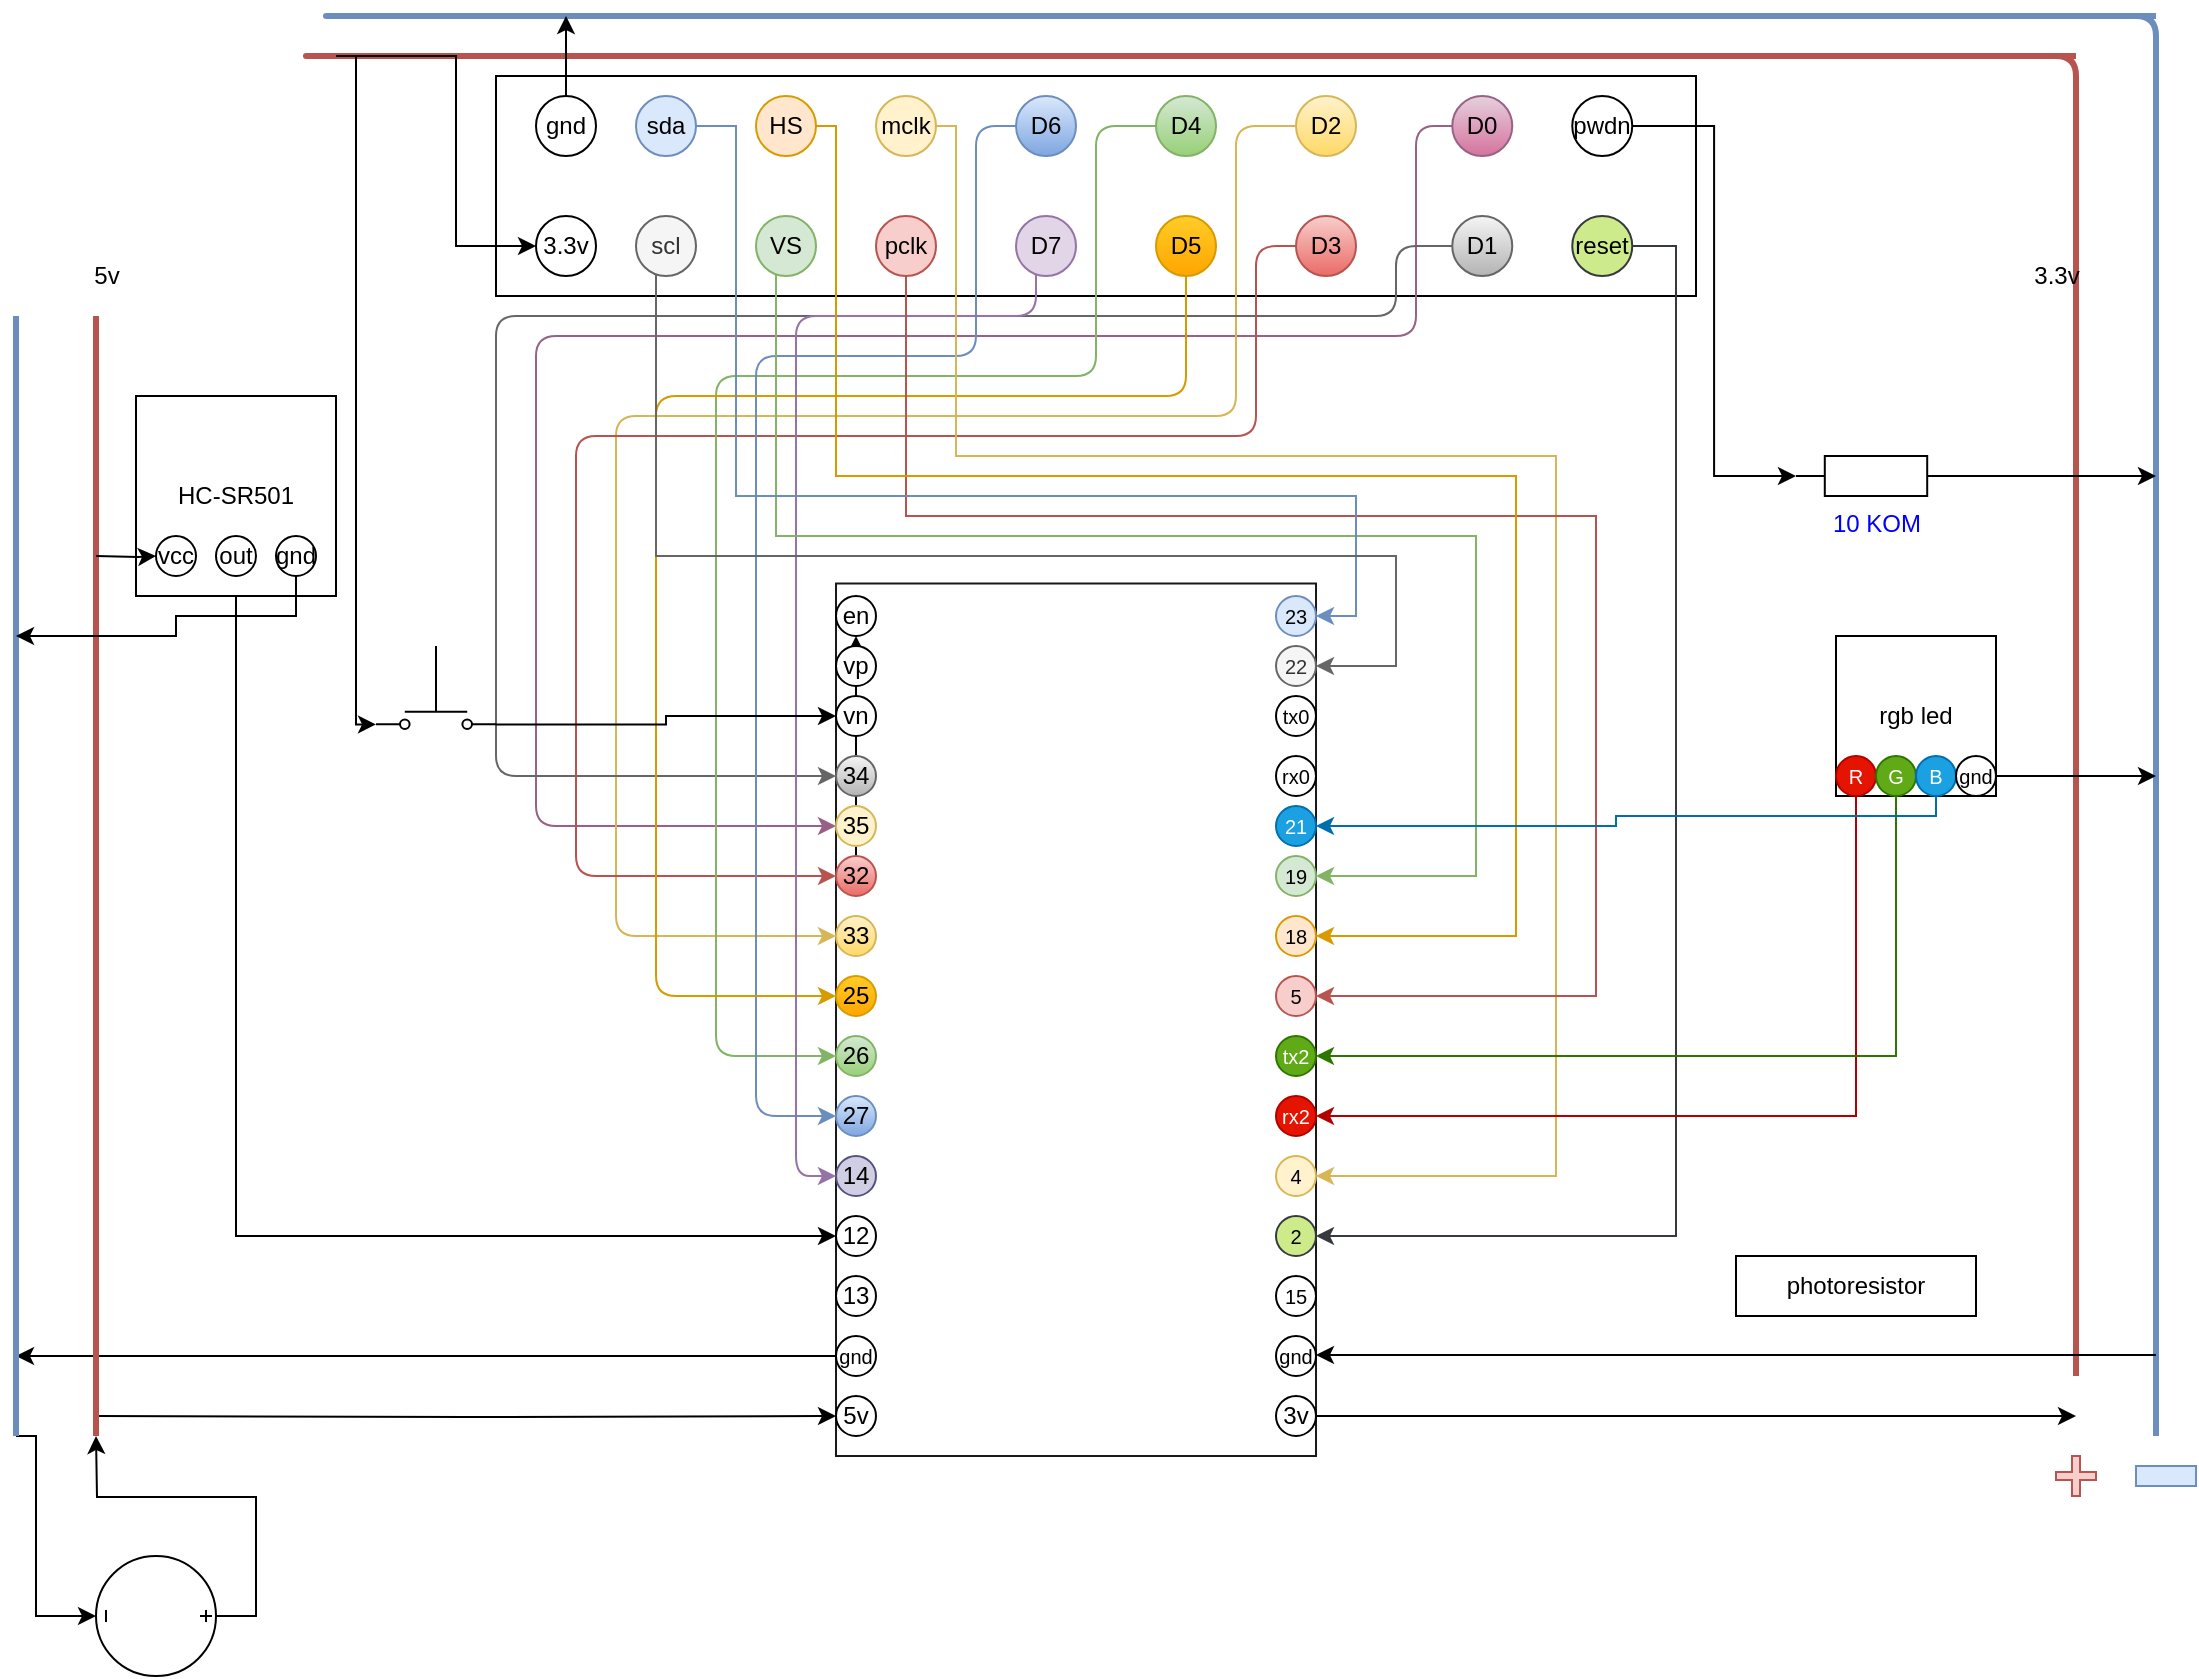<mxfile version="13.10.9" type="github">
  <diagram name="Page-1" id="7e0a89b8-554c-2b80-1dc8-d5c74ca68de4">
    <mxGraphModel dx="2066" dy="1110" grid="1" gridSize="10" guides="1" tooltips="1" connect="1" arrows="1" fold="1" page="1" pageScale="1" pageWidth="1100" pageHeight="850" background="#ffffff" math="0" shadow="0">
      <root>
        <mxCell id="0" />
        <mxCell id="1" parent="0" />
        <mxCell id="bvHc1E0F6--pJfczG942-1" value="" style="rounded=0;whiteSpace=wrap;html=1;rotation=-90;opacity=90;" parent="1" vertex="1">
          <mxGeometry x="321.88" y="391.88" width="436.25" height="240" as="geometry" />
        </mxCell>
        <mxCell id="5iwju3OXFSgrMfGdqbCo-6" style="edgeStyle=orthogonalEdgeStyle;rounded=0;orthogonalLoop=1;jettySize=auto;html=1;exitX=0.5;exitY=0;exitDx=0;exitDy=0;exitPerimeter=0;" edge="1" parent="1" source="bvHc1E0F6--pJfczG942-3">
          <mxGeometry relative="1" as="geometry">
            <mxPoint x="50" y="720" as="targetPoint" />
          </mxGeometry>
        </mxCell>
        <mxCell id="5iwju3OXFSgrMfGdqbCo-8" style="edgeStyle=orthogonalEdgeStyle;rounded=0;orthogonalLoop=1;jettySize=auto;html=1;" edge="1" parent="1" target="bvHc1E0F6--pJfczG942-3">
          <mxGeometry relative="1" as="geometry">
            <mxPoint x="10" y="720" as="sourcePoint" />
            <Array as="points">
              <mxPoint x="20" y="720" />
              <mxPoint x="20" y="810" />
            </Array>
          </mxGeometry>
        </mxCell>
        <mxCell id="bvHc1E0F6--pJfczG942-3" value="" style="pointerEvents=1;verticalLabelPosition=bottom;shadow=0;dashed=0;align=center;html=1;verticalAlign=top;shape=mxgraph.electrical.signal_sources.dc_source_3;rotation=90;" parent="1" vertex="1">
          <mxGeometry x="50" y="780" width="60" height="60" as="geometry" />
        </mxCell>
        <mxCell id="5iwju3OXFSgrMfGdqbCo-4" style="edgeStyle=orthogonalEdgeStyle;rounded=0;orthogonalLoop=1;jettySize=auto;html=1;" edge="1" parent="1" target="bvHc1E0F6--pJfczG942-7">
          <mxGeometry relative="1" as="geometry">
            <mxPoint x="50" y="710" as="sourcePoint" />
          </mxGeometry>
        </mxCell>
        <mxCell id="bvHc1E0F6--pJfczG942-7" value="5v" style="ellipse;whiteSpace=wrap;html=1;aspect=fixed;" parent="1" vertex="1">
          <mxGeometry x="420" y="700" width="20" height="20" as="geometry" />
        </mxCell>
        <mxCell id="5iwju3OXFSgrMfGdqbCo-5" style="edgeStyle=orthogonalEdgeStyle;rounded=0;orthogonalLoop=1;jettySize=auto;html=1;" edge="1" parent="1" source="bvHc1E0F6--pJfczG942-14">
          <mxGeometry relative="1" as="geometry">
            <mxPoint x="10" y="680" as="targetPoint" />
          </mxGeometry>
        </mxCell>
        <mxCell id="bvHc1E0F6--pJfczG942-14" value="&lt;font size=&quot;1&quot;&gt;gnd&lt;/font&gt;" style="ellipse;whiteSpace=wrap;html=1;aspect=fixed;" parent="1" vertex="1">
          <mxGeometry x="420" y="670" width="20" height="20" as="geometry" />
        </mxCell>
        <mxCell id="bvHc1E0F6--pJfczG942-18" value="13" style="ellipse;whiteSpace=wrap;html=1;aspect=fixed;" parent="1" vertex="1">
          <mxGeometry x="420" y="640" width="20" height="20" as="geometry" />
        </mxCell>
        <mxCell id="bvHc1E0F6--pJfczG942-19" value="12" style="ellipse;whiteSpace=wrap;html=1;aspect=fixed;" parent="1" vertex="1">
          <mxGeometry x="420" y="610" width="20" height="20" as="geometry" />
        </mxCell>
        <mxCell id="bvHc1E0F6--pJfczG942-20" value="14" style="ellipse;whiteSpace=wrap;html=1;aspect=fixed;fillColor=#d0cee2;strokeColor=#56517e;" parent="1" vertex="1">
          <mxGeometry x="420" y="580" width="20" height="20" as="geometry" />
        </mxCell>
        <mxCell id="bvHc1E0F6--pJfczG942-21" value="27" style="ellipse;whiteSpace=wrap;html=1;aspect=fixed;fillColor=#dae8fc;strokeColor=#6c8ebf;gradientColor=#7ea6e0;" parent="1" vertex="1">
          <mxGeometry x="420" y="550" width="20" height="20" as="geometry" />
        </mxCell>
        <mxCell id="bvHc1E0F6--pJfczG942-22" value="26" style="ellipse;whiteSpace=wrap;html=1;aspect=fixed;fillColor=#d5e8d4;strokeColor=#82b366;gradientColor=#97d077;" parent="1" vertex="1">
          <mxGeometry x="420" y="520" width="20" height="20" as="geometry" />
        </mxCell>
        <mxCell id="bvHc1E0F6--pJfczG942-23" value="25" style="ellipse;whiteSpace=wrap;html=1;aspect=fixed;fillColor=#ffcd28;strokeColor=#d79b00;gradientColor=#ffa500;" parent="1" vertex="1">
          <mxGeometry x="420" y="490" width="20" height="20" as="geometry" />
        </mxCell>
        <mxCell id="bvHc1E0F6--pJfczG942-24" value="33" style="ellipse;whiteSpace=wrap;html=1;aspect=fixed;fillColor=#fff2cc;strokeColor=#d6b656;gradientColor=#ffd966;" parent="1" vertex="1">
          <mxGeometry x="420" y="460" width="20" height="20" as="geometry" />
        </mxCell>
        <mxCell id="5iwju3OXFSgrMfGdqbCo-1" value="" style="edgeStyle=orthogonalEdgeStyle;rounded=0;orthogonalLoop=1;jettySize=auto;html=1;" edge="1" parent="1" source="bvHc1E0F6--pJfczG942-25" target="bvHc1E0F6--pJfczG942-30">
          <mxGeometry relative="1" as="geometry" />
        </mxCell>
        <mxCell id="bvHc1E0F6--pJfczG942-25" value="32" style="ellipse;whiteSpace=wrap;html=1;aspect=fixed;fillColor=#f8cecc;strokeColor=#b85450;gradientColor=#ea6b66;" parent="1" vertex="1">
          <mxGeometry x="420" y="430" width="20" height="20" as="geometry" />
        </mxCell>
        <mxCell id="bvHc1E0F6--pJfczG942-26" value="35" style="ellipse;whiteSpace=wrap;html=1;aspect=fixed;fillColor=#fff2cc;strokeColor=#d6b656;" parent="1" vertex="1">
          <mxGeometry x="420" y="405" width="20" height="20" as="geometry" />
        </mxCell>
        <mxCell id="bvHc1E0F6--pJfczG942-27" value="34" style="ellipse;whiteSpace=wrap;html=1;aspect=fixed;fillColor=#f5f5f5;strokeColor=#666666;gradientColor=#b3b3b3;" parent="1" vertex="1">
          <mxGeometry x="420" y="380" width="20" height="20" as="geometry" />
        </mxCell>
        <mxCell id="bvHc1E0F6--pJfczG942-28" value="vn" style="ellipse;whiteSpace=wrap;html=1;aspect=fixed;" parent="1" vertex="1">
          <mxGeometry x="420" y="350" width="20" height="20" as="geometry" />
        </mxCell>
        <mxCell id="bvHc1E0F6--pJfczG942-29" value="vp" style="ellipse;whiteSpace=wrap;html=1;aspect=fixed;" parent="1" vertex="1">
          <mxGeometry x="420" y="325" width="20" height="20" as="geometry" />
        </mxCell>
        <mxCell id="bvHc1E0F6--pJfczG942-30" value="en" style="ellipse;whiteSpace=wrap;html=1;aspect=fixed;" parent="1" vertex="1">
          <mxGeometry x="420" y="300" width="20" height="20" as="geometry" />
        </mxCell>
        <mxCell id="bvHc1E0F6--pJfczG942-51" style="edgeStyle=orthogonalEdgeStyle;rounded=0;orthogonalLoop=1;jettySize=auto;html=0;strokeWidth=1;fontColor=#0000FF;" parent="1" source="bvHc1E0F6--pJfczG942-31" edge="1">
          <mxGeometry relative="1" as="geometry">
            <mxPoint x="1040" y="710" as="targetPoint" />
          </mxGeometry>
        </mxCell>
        <mxCell id="bvHc1E0F6--pJfczG942-31" value="3v" style="ellipse;whiteSpace=wrap;html=1;aspect=fixed;" parent="1" vertex="1">
          <mxGeometry x="640" y="700" width="20" height="20" as="geometry" />
        </mxCell>
        <mxCell id="bvHc1E0F6--pJfczG942-32" value="&lt;font size=&quot;1&quot;&gt;gnd&lt;/font&gt;" style="ellipse;whiteSpace=wrap;html=1;aspect=fixed;" parent="1" vertex="1">
          <mxGeometry x="640" y="670" width="20" height="20" as="geometry" />
        </mxCell>
        <mxCell id="bvHc1E0F6--pJfczG942-33" value="&lt;font size=&quot;1&quot;&gt;15&lt;/font&gt;" style="ellipse;whiteSpace=wrap;html=1;aspect=fixed;" parent="1" vertex="1">
          <mxGeometry x="640" y="640" width="20" height="20" as="geometry" />
        </mxCell>
        <mxCell id="bvHc1E0F6--pJfczG942-34" value="&lt;font size=&quot;1&quot;&gt;2&lt;/font&gt;" style="ellipse;whiteSpace=wrap;html=1;aspect=fixed;fillColor=#cdeb8b;strokeColor=#36393d;" parent="1" vertex="1">
          <mxGeometry x="640" y="610" width="20" height="20" as="geometry" />
        </mxCell>
        <mxCell id="bvHc1E0F6--pJfczG942-35" value="&lt;font size=&quot;1&quot;&gt;4&lt;/font&gt;" style="ellipse;whiteSpace=wrap;html=1;aspect=fixed;fillColor=#fff2cc;strokeColor=#d6b656;" parent="1" vertex="1">
          <mxGeometry x="640" y="580" width="20" height="20" as="geometry" />
        </mxCell>
        <mxCell id="bvHc1E0F6--pJfczG942-36" value="&lt;font size=&quot;1&quot;&gt;rx2&lt;/font&gt;" style="ellipse;whiteSpace=wrap;html=1;aspect=fixed;fillColor=#e51400;strokeColor=#B20000;fontColor=#ffffff;" parent="1" vertex="1">
          <mxGeometry x="640" y="550" width="20" height="20" as="geometry" />
        </mxCell>
        <mxCell id="bvHc1E0F6--pJfczG942-37" value="&lt;font size=&quot;1&quot;&gt;tx2&lt;/font&gt;" style="ellipse;whiteSpace=wrap;html=1;aspect=fixed;fillColor=#60a917;strokeColor=#2D7600;fontColor=#ffffff;" parent="1" vertex="1">
          <mxGeometry x="640" y="520" width="20" height="20" as="geometry" />
        </mxCell>
        <mxCell id="bvHc1E0F6--pJfczG942-38" value="&lt;font size=&quot;1&quot;&gt;5&lt;/font&gt;" style="ellipse;whiteSpace=wrap;html=1;aspect=fixed;fillColor=#f8cecc;strokeColor=#b85450;" parent="1" vertex="1">
          <mxGeometry x="640" y="490" width="20" height="20" as="geometry" />
        </mxCell>
        <mxCell id="bvHc1E0F6--pJfczG942-39" value="&lt;font size=&quot;1&quot;&gt;18&lt;/font&gt;" style="ellipse;whiteSpace=wrap;html=1;aspect=fixed;fillColor=#ffe6cc;strokeColor=#d79b00;" parent="1" vertex="1">
          <mxGeometry x="640" y="460" width="20" height="20" as="geometry" />
        </mxCell>
        <mxCell id="bvHc1E0F6--pJfczG942-40" value="&lt;font size=&quot;1&quot;&gt;19&lt;/font&gt;" style="ellipse;whiteSpace=wrap;html=1;aspect=fixed;fillColor=#d5e8d4;strokeColor=#82b366;" parent="1" vertex="1">
          <mxGeometry x="640" y="430" width="20" height="20" as="geometry" />
        </mxCell>
        <mxCell id="bvHc1E0F6--pJfczG942-41" value="&lt;font size=&quot;1&quot;&gt;21&lt;/font&gt;" style="ellipse;whiteSpace=wrap;html=1;aspect=fixed;fillColor=#1ba1e2;strokeColor=#006EAF;fontColor=#ffffff;" parent="1" vertex="1">
          <mxGeometry x="640" y="405" width="20" height="20" as="geometry" />
        </mxCell>
        <mxCell id="bvHc1E0F6--pJfczG942-42" value="&lt;font size=&quot;1&quot;&gt;rx0&lt;/font&gt;" style="ellipse;whiteSpace=wrap;html=1;aspect=fixed;" parent="1" vertex="1">
          <mxGeometry x="640" y="380" width="20" height="20" as="geometry" />
        </mxCell>
        <mxCell id="bvHc1E0F6--pJfczG942-43" value="&lt;font size=&quot;1&quot;&gt;tx0&lt;/font&gt;" style="ellipse;whiteSpace=wrap;html=1;aspect=fixed;" parent="1" vertex="1">
          <mxGeometry x="640" y="350" width="20" height="20" as="geometry" />
        </mxCell>
        <mxCell id="bvHc1E0F6--pJfczG942-44" value="&lt;font size=&quot;1&quot;&gt;22&lt;/font&gt;" style="ellipse;whiteSpace=wrap;html=1;aspect=fixed;fillColor=#f5f5f5;strokeColor=#666666;fontColor=#333333;" parent="1" vertex="1">
          <mxGeometry x="640" y="325" width="20" height="20" as="geometry" />
        </mxCell>
        <mxCell id="bvHc1E0F6--pJfczG942-45" value="&lt;font size=&quot;1&quot;&gt;23&lt;/font&gt;" style="ellipse;whiteSpace=wrap;html=1;aspect=fixed;fillColor=#dae8fc;strokeColor=#6c8ebf;" parent="1" vertex="1">
          <mxGeometry x="640" y="300" width="20" height="20" as="geometry" />
        </mxCell>
        <mxCell id="bvHc1E0F6--pJfczG942-48" value="" style="endArrow=none;labelBorderColor=#0000FF;fontColor=#0000FF;spacingTop=2;spacing=4;fillColor=#dae8fc;strokeColor=#6c8ebf;strokeWidth=3;" parent="1" edge="1">
          <mxGeometry width="50" height="50" relative="1" as="geometry">
            <mxPoint x="1080" y="720" as="sourcePoint" />
            <mxPoint x="1080" y="10" as="targetPoint" />
            <Array as="points">
              <mxPoint x="1080" y="10" />
              <mxPoint x="160" y="10" />
            </Array>
          </mxGeometry>
        </mxCell>
        <mxCell id="bvHc1E0F6--pJfczG942-50" value="" style="endArrow=none;html=1;strokeWidth=3;fontColor=#0000FF;fillColor=#f8cecc;strokeColor=#b85450;" parent="1" edge="1">
          <mxGeometry width="50" height="50" relative="1" as="geometry">
            <mxPoint x="1040" y="690" as="sourcePoint" />
            <mxPoint x="1040" y="30" as="targetPoint" />
            <Array as="points">
              <mxPoint x="1040" y="30" />
              <mxPoint x="150" y="30" />
            </Array>
          </mxGeometry>
        </mxCell>
        <mxCell id="bvHc1E0F6--pJfczG942-54" style="edgeStyle=orthogonalEdgeStyle;rounded=0;orthogonalLoop=1;jettySize=auto;html=0;strokeWidth=1;fontColor=#0000FF;" parent="1" target="bvHc1E0F6--pJfczG942-32" edge="1">
          <mxGeometry relative="1" as="geometry">
            <mxPoint x="700" y="679.5" as="targetPoint" />
            <mxPoint x="1080" y="679.5" as="sourcePoint" />
          </mxGeometry>
        </mxCell>
        <mxCell id="bvHc1E0F6--pJfczG942-55" value="" style="shape=cross;whiteSpace=wrap;html=1;fillColor=#f8cecc;strokeColor=#b85450;" parent="1" vertex="1">
          <mxGeometry x="1030" y="730" width="20" height="20" as="geometry" />
        </mxCell>
        <mxCell id="bvHc1E0F6--pJfczG942-56" value="" style="rounded=0;whiteSpace=wrap;html=1;fillColor=#dae8fc;strokeColor=#6c8ebf;" parent="1" vertex="1">
          <mxGeometry x="1070" y="735" width="30" height="10" as="geometry" />
        </mxCell>
        <mxCell id="bvHc1E0F6--pJfczG942-58" style="edgeStyle=orthogonalEdgeStyle;rounded=0;orthogonalLoop=1;jettySize=auto;html=0;strokeWidth=1;fontColor=#0000FF;" parent="1" source="bvHc1E0F6--pJfczG942-57" edge="1">
          <mxGeometry relative="1" as="geometry">
            <mxPoint x="1080" y="240" as="targetPoint" />
          </mxGeometry>
        </mxCell>
        <mxCell id="bvHc1E0F6--pJfczG942-57" value="10 KOM" style="pointerEvents=1;verticalLabelPosition=bottom;shadow=0;dashed=0;align=center;html=1;verticalAlign=top;shape=mxgraph.electrical.resistors.resistor_1;fontColor=#0000FF;" parent="1" vertex="1">
          <mxGeometry x="900" y="230" width="80" height="20" as="geometry" />
        </mxCell>
        <mxCell id="bvHc1E0F6--pJfczG942-60" value="" style="rounded=0;whiteSpace=wrap;html=1;fontColor=#0000FF;labelBackgroundColor=none;textOpacity=90;" parent="1" vertex="1">
          <mxGeometry x="250" y="40" width="600" height="110" as="geometry" />
        </mxCell>
        <mxCell id="bvHc1E0F6--pJfczG942-83" style="edgeStyle=orthogonalEdgeStyle;rounded=0;orthogonalLoop=1;jettySize=auto;html=0;entryX=0;entryY=0.5;entryDx=0;entryDy=0;entryPerimeter=0;strokeWidth=1;fontColor=#0000FF;" parent="1" source="bvHc1E0F6--pJfczG942-68" target="bvHc1E0F6--pJfczG942-57" edge="1">
          <mxGeometry relative="1" as="geometry" />
        </mxCell>
        <mxCell id="bvHc1E0F6--pJfczG942-68" value="pwdn" style="ellipse;whiteSpace=wrap;html=1;aspect=fixed;" parent="1" vertex="1">
          <mxGeometry x="788.13" y="50" width="30" height="30" as="geometry" />
        </mxCell>
        <mxCell id="5iwju3OXFSgrMfGdqbCo-85" style="edgeStyle=orthogonalEdgeStyle;orthogonalLoop=1;jettySize=auto;html=1;entryX=1;entryY=0.5;entryDx=0;entryDy=0;rounded=0;fillColor=#cdeb8b;strokeColor=#36393d;" edge="1" parent="1" source="bvHc1E0F6--pJfczG942-72" target="bvHc1E0F6--pJfczG942-34">
          <mxGeometry relative="1" as="geometry">
            <mxPoint x="840" y="620" as="targetPoint" />
            <Array as="points">
              <mxPoint x="840" y="125" />
              <mxPoint x="840" y="620" />
            </Array>
          </mxGeometry>
        </mxCell>
        <mxCell id="bvHc1E0F6--pJfczG942-72" value="reset" style="ellipse;whiteSpace=wrap;html=1;aspect=fixed;fillColor=#cdeb8b;strokeColor=#36393d;" parent="1" vertex="1">
          <mxGeometry x="788.13" y="110" width="30" height="30" as="geometry" />
        </mxCell>
        <mxCell id="5iwju3OXFSgrMfGdqbCo-83" style="edgeStyle=orthogonalEdgeStyle;rounded=1;orthogonalLoop=1;jettySize=auto;html=1;entryX=0;entryY=0.5;entryDx=0;entryDy=0;gradientColor=#d5739d;fillColor=#e6d0de;strokeColor=#996185;" edge="1" parent="1" source="bvHc1E0F6--pJfczG942-76" target="bvHc1E0F6--pJfczG942-26">
          <mxGeometry relative="1" as="geometry">
            <mxPoint x="270" y="420" as="targetPoint" />
            <Array as="points">
              <mxPoint x="710" y="65" />
              <mxPoint x="710" y="170" />
              <mxPoint x="270" y="170" />
              <mxPoint x="270" y="415" />
            </Array>
          </mxGeometry>
        </mxCell>
        <mxCell id="bvHc1E0F6--pJfczG942-76" value="D0" style="ellipse;whiteSpace=wrap;html=1;aspect=fixed;gradientColor=#d5739d;fillColor=#e6d0de;strokeColor=#996185;" parent="1" vertex="1">
          <mxGeometry x="728.13" y="50" width="30" height="30" as="geometry" />
        </mxCell>
        <mxCell id="5iwju3OXFSgrMfGdqbCo-81" style="edgeStyle=orthogonalEdgeStyle;rounded=1;orthogonalLoop=1;jettySize=auto;html=1;entryX=0;entryY=0.5;entryDx=0;entryDy=0;gradientColor=#ffd966;fillColor=#fff2cc;strokeColor=#d6b656;" edge="1" parent="1" source="bvHc1E0F6--pJfczG942-77" target="bvHc1E0F6--pJfczG942-24">
          <mxGeometry relative="1" as="geometry">
            <mxPoint x="310" y="470" as="targetPoint" />
            <Array as="points">
              <mxPoint x="620" y="65" />
              <mxPoint x="620" y="210" />
              <mxPoint x="310" y="210" />
              <mxPoint x="310" y="470" />
            </Array>
          </mxGeometry>
        </mxCell>
        <mxCell id="bvHc1E0F6--pJfczG942-77" value="D2" style="ellipse;whiteSpace=wrap;html=1;aspect=fixed;gradientColor=#ffd966;fillColor=#fff2cc;strokeColor=#d6b656;" parent="1" vertex="1">
          <mxGeometry x="650" y="50" width="30" height="30" as="geometry" />
        </mxCell>
        <mxCell id="5iwju3OXFSgrMfGdqbCo-84" style="edgeStyle=orthogonalEdgeStyle;rounded=1;orthogonalLoop=1;jettySize=auto;html=1;entryX=0;entryY=0.5;entryDx=0;entryDy=0;gradientColor=#b3b3b3;fillColor=#f5f5f5;strokeColor=#666666;" edge="1" parent="1" source="bvHc1E0F6--pJfczG942-78" target="bvHc1E0F6--pJfczG942-27">
          <mxGeometry relative="1" as="geometry">
            <mxPoint x="240" y="390" as="targetPoint" />
            <Array as="points">
              <mxPoint x="700" y="125" />
              <mxPoint x="700" y="160" />
              <mxPoint x="250" y="160" />
              <mxPoint x="250" y="390" />
            </Array>
          </mxGeometry>
        </mxCell>
        <mxCell id="bvHc1E0F6--pJfczG942-78" value="D1" style="ellipse;whiteSpace=wrap;html=1;aspect=fixed;fillColor=#f5f5f5;strokeColor=#666666;gradientColor=#b3b3b3;" parent="1" vertex="1">
          <mxGeometry x="728.13" y="110" width="30" height="30" as="geometry" />
        </mxCell>
        <mxCell id="5iwju3OXFSgrMfGdqbCo-82" style="edgeStyle=orthogonalEdgeStyle;rounded=1;orthogonalLoop=1;jettySize=auto;html=1;entryX=0;entryY=0.5;entryDx=0;entryDy=0;gradientColor=#ea6b66;fillColor=#f8cecc;strokeColor=#b85450;" edge="1" parent="1" source="bvHc1E0F6--pJfczG942-79" target="bvHc1E0F6--pJfczG942-25">
          <mxGeometry relative="1" as="geometry">
            <mxPoint x="280" y="440" as="targetPoint" />
            <Array as="points">
              <mxPoint x="630" y="125" />
              <mxPoint x="630" y="220" />
              <mxPoint x="290" y="220" />
              <mxPoint x="290" y="440" />
            </Array>
          </mxGeometry>
        </mxCell>
        <mxCell id="bvHc1E0F6--pJfczG942-79" value="D3" style="ellipse;whiteSpace=wrap;html=1;aspect=fixed;gradientColor=#ea6b66;fillColor=#f8cecc;strokeColor=#b85450;" parent="1" vertex="1">
          <mxGeometry x="650" y="110" width="30" height="30" as="geometry" />
        </mxCell>
        <mxCell id="5iwju3OXFSgrMfGdqbCo-70" style="edgeStyle=orthogonalEdgeStyle;rounded=1;orthogonalLoop=1;jettySize=auto;html=1;entryX=0;entryY=0.5;entryDx=0;entryDy=0;gradientColor=#97d077;fillColor=#d5e8d4;strokeColor=#82b366;" edge="1" parent="1" source="bvHc1E0F6--pJfczG942-84" target="bvHc1E0F6--pJfczG942-22">
          <mxGeometry relative="1" as="geometry">
            <mxPoint x="360" y="530" as="targetPoint" />
            <Array as="points">
              <mxPoint x="550" y="65" />
              <mxPoint x="550" y="190" />
              <mxPoint x="360" y="190" />
              <mxPoint x="360" y="530" />
            </Array>
          </mxGeometry>
        </mxCell>
        <mxCell id="bvHc1E0F6--pJfczG942-84" value="D4" style="ellipse;whiteSpace=wrap;html=1;aspect=fixed;gradientColor=#97d077;fillColor=#d5e8d4;strokeColor=#82b366;" parent="1" vertex="1">
          <mxGeometry x="580" y="50" width="30" height="30" as="geometry" />
        </mxCell>
        <mxCell id="5iwju3OXFSgrMfGdqbCo-69" style="edgeStyle=orthogonalEdgeStyle;rounded=1;orthogonalLoop=1;jettySize=auto;html=1;entryX=0;entryY=0.5;entryDx=0;entryDy=0;gradientColor=#7ea6e0;fillColor=#dae8fc;strokeColor=#6c8ebf;" edge="1" parent="1" source="bvHc1E0F6--pJfczG942-85" target="bvHc1E0F6--pJfczG942-21">
          <mxGeometry relative="1" as="geometry">
            <mxPoint x="390" y="560" as="targetPoint" />
            <Array as="points">
              <mxPoint x="490" y="65" />
              <mxPoint x="490" y="180" />
              <mxPoint x="380" y="180" />
              <mxPoint x="380" y="560" />
            </Array>
          </mxGeometry>
        </mxCell>
        <mxCell id="bvHc1E0F6--pJfczG942-85" value="D6" style="ellipse;whiteSpace=wrap;html=1;aspect=fixed;gradientColor=#7ea6e0;fillColor=#dae8fc;strokeColor=#6c8ebf;" parent="1" vertex="1">
          <mxGeometry x="510" y="50" width="30" height="30" as="geometry" />
        </mxCell>
        <mxCell id="5iwju3OXFSgrMfGdqbCo-76" style="edgeStyle=orthogonalEdgeStyle;rounded=1;orthogonalLoop=1;jettySize=auto;html=1;entryX=0;entryY=0.5;entryDx=0;entryDy=0;gradientColor=#ffa500;fillColor=#ffcd28;strokeColor=#d79b00;" edge="1" parent="1" source="bvHc1E0F6--pJfczG942-86" target="bvHc1E0F6--pJfczG942-23">
          <mxGeometry relative="1" as="geometry">
            <mxPoint x="340" y="500" as="targetPoint" />
            <Array as="points">
              <mxPoint x="595" y="200" />
              <mxPoint x="330" y="200" />
              <mxPoint x="330" y="500" />
            </Array>
          </mxGeometry>
        </mxCell>
        <mxCell id="bvHc1E0F6--pJfczG942-86" value="D5" style="ellipse;whiteSpace=wrap;html=1;aspect=fixed;gradientColor=#ffa500;fillColor=#ffcd28;strokeColor=#d79b00;" parent="1" vertex="1">
          <mxGeometry x="580" y="110" width="30" height="30" as="geometry" />
        </mxCell>
        <mxCell id="5iwju3OXFSgrMfGdqbCo-67" style="edgeStyle=orthogonalEdgeStyle;rounded=1;orthogonalLoop=1;jettySize=auto;html=1;entryX=0;entryY=0.5;entryDx=0;entryDy=0;fillColor=#e1d5e7;strokeColor=#9673a6;" edge="1" parent="1" source="bvHc1E0F6--pJfczG942-87" target="bvHc1E0F6--pJfczG942-20">
          <mxGeometry relative="1" as="geometry">
            <mxPoint x="410" y="590" as="targetPoint" />
            <Array as="points">
              <mxPoint x="520" y="160" />
              <mxPoint x="400" y="160" />
              <mxPoint x="400" y="590" />
            </Array>
          </mxGeometry>
        </mxCell>
        <mxCell id="bvHc1E0F6--pJfczG942-87" value="D7" style="ellipse;whiteSpace=wrap;html=1;aspect=fixed;fillColor=#e1d5e7;strokeColor=#9673a6;" parent="1" vertex="1">
          <mxGeometry x="510" y="110" width="30" height="30" as="geometry" />
        </mxCell>
        <mxCell id="5iwju3OXFSgrMfGdqbCo-65" style="edgeStyle=orthogonalEdgeStyle;rounded=0;orthogonalLoop=1;jettySize=auto;html=1;entryX=1;entryY=0.5;entryDx=0;entryDy=0;fillColor=#fff2cc;strokeColor=#d6b656;" edge="1" parent="1" source="bvHc1E0F6--pJfczG942-88" target="bvHc1E0F6--pJfczG942-35">
          <mxGeometry relative="1" as="geometry">
            <mxPoint x="760" y="590" as="targetPoint" />
            <Array as="points">
              <mxPoint x="480" y="65" />
              <mxPoint x="480" y="230" />
              <mxPoint x="780" y="230" />
              <mxPoint x="780" y="590" />
            </Array>
          </mxGeometry>
        </mxCell>
        <mxCell id="bvHc1E0F6--pJfczG942-88" value="mclk" style="ellipse;whiteSpace=wrap;html=1;aspect=fixed;fillColor=#fff2cc;strokeColor=#d6b656;" parent="1" vertex="1">
          <mxGeometry x="440" y="50" width="30" height="30" as="geometry" />
        </mxCell>
        <mxCell id="5iwju3OXFSgrMfGdqbCo-47" style="edgeStyle=orthogonalEdgeStyle;rounded=0;orthogonalLoop=1;jettySize=auto;html=1;entryX=1;entryY=0.5;entryDx=0;entryDy=0;fillColor=#f8cecc;strokeColor=#b85450;" edge="1" parent="1" source="bvHc1E0F6--pJfczG942-89" target="bvHc1E0F6--pJfczG942-38">
          <mxGeometry relative="1" as="geometry">
            <mxPoint x="800" y="500" as="targetPoint" />
            <Array as="points">
              <mxPoint x="455" y="260" />
              <mxPoint x="800" y="260" />
              <mxPoint x="800" y="500" />
            </Array>
          </mxGeometry>
        </mxCell>
        <mxCell id="5iwju3OXFSgrMfGdqbCo-64" style="edgeStyle=orthogonalEdgeStyle;rounded=0;orthogonalLoop=1;jettySize=auto;html=1;entryX=1;entryY=0.5;entryDx=0;entryDy=0;fillColor=#ffe6cc;strokeColor=#d79b00;" edge="1" parent="1" source="bvHc1E0F6--pJfczG942-91" target="bvHc1E0F6--pJfczG942-39">
          <mxGeometry relative="1" as="geometry">
            <mxPoint x="760" y="470" as="targetPoint" />
            <Array as="points">
              <mxPoint x="420" y="65" />
              <mxPoint x="420" y="240" />
              <mxPoint x="760" y="240" />
              <mxPoint x="760" y="470" />
            </Array>
          </mxGeometry>
        </mxCell>
        <mxCell id="bvHc1E0F6--pJfczG942-91" value="HS" style="ellipse;whiteSpace=wrap;html=1;aspect=fixed;fillColor=#ffe6cc;strokeColor=#d79b00;" parent="1" vertex="1">
          <mxGeometry x="380" y="50" width="30" height="30" as="geometry" />
        </mxCell>
        <mxCell id="5iwju3OXFSgrMfGdqbCo-44" style="edgeStyle=orthogonalEdgeStyle;rounded=0;orthogonalLoop=1;jettySize=auto;html=1;entryX=1;entryY=0.5;entryDx=0;entryDy=0;fillColor=#d5e8d4;strokeColor=#82b366;" edge="1" parent="1" source="bvHc1E0F6--pJfczG942-92" target="bvHc1E0F6--pJfczG942-40">
          <mxGeometry relative="1" as="geometry">
            <mxPoint x="740" y="440" as="targetPoint" />
            <Array as="points">
              <mxPoint x="390" y="270" />
              <mxPoint x="740" y="270" />
              <mxPoint x="740" y="440" />
            </Array>
          </mxGeometry>
        </mxCell>
        <mxCell id="5iwju3OXFSgrMfGdqbCo-63" style="edgeStyle=orthogonalEdgeStyle;rounded=0;orthogonalLoop=1;jettySize=auto;html=1;fillColor=#dae8fc;strokeColor=#6c8ebf;" edge="1" parent="1" source="bvHc1E0F6--pJfczG942-93" target="bvHc1E0F6--pJfczG942-45">
          <mxGeometry relative="1" as="geometry">
            <mxPoint x="680" y="310" as="targetPoint" />
            <Array as="points">
              <mxPoint x="370" y="65" />
              <mxPoint x="370" y="250" />
              <mxPoint x="680" y="250" />
              <mxPoint x="680" y="310" />
            </Array>
          </mxGeometry>
        </mxCell>
        <mxCell id="bvHc1E0F6--pJfczG942-93" value="sda" style="ellipse;whiteSpace=wrap;html=1;aspect=fixed;fillColor=#dae8fc;strokeColor=#6c8ebf;" parent="1" vertex="1">
          <mxGeometry x="320" y="50" width="30" height="30" as="geometry" />
        </mxCell>
        <mxCell id="5iwju3OXFSgrMfGdqbCo-37" style="edgeStyle=orthogonalEdgeStyle;rounded=0;orthogonalLoop=1;jettySize=auto;html=1;entryX=1;entryY=0.5;entryDx=0;entryDy=0;fillColor=#f5f5f5;strokeColor=#666666;" edge="1" parent="1" source="bvHc1E0F6--pJfczG942-94" target="bvHc1E0F6--pJfczG942-44">
          <mxGeometry relative="1" as="geometry">
            <mxPoint x="700" y="330" as="targetPoint" />
            <Array as="points">
              <mxPoint x="330" y="280" />
              <mxPoint x="700" y="280" />
              <mxPoint x="700" y="335" />
            </Array>
          </mxGeometry>
        </mxCell>
        <mxCell id="5iwju3OXFSgrMfGdqbCo-34" style="edgeStyle=orthogonalEdgeStyle;rounded=0;orthogonalLoop=1;jettySize=auto;html=1;" edge="1" parent="1" source="bvHc1E0F6--pJfczG942-95">
          <mxGeometry relative="1" as="geometry">
            <mxPoint x="285" y="10" as="targetPoint" />
          </mxGeometry>
        </mxCell>
        <mxCell id="bvHc1E0F6--pJfczG942-95" value="gnd" style="ellipse;whiteSpace=wrap;html=1;aspect=fixed;" parent="1" vertex="1">
          <mxGeometry x="270" y="50" width="30" height="30" as="geometry" />
        </mxCell>
        <mxCell id="5iwju3OXFSgrMfGdqbCo-33" style="edgeStyle=orthogonalEdgeStyle;rounded=0;orthogonalLoop=1;jettySize=auto;html=1;entryX=0;entryY=0.5;entryDx=0;entryDy=0;" edge="1" parent="1" target="bvHc1E0F6--pJfczG942-96">
          <mxGeometry relative="1" as="geometry">
            <mxPoint x="240" y="180" as="targetPoint" />
            <mxPoint x="170" y="30" as="sourcePoint" />
            <Array as="points">
              <mxPoint x="190" y="30" />
              <mxPoint x="230" y="30" />
              <mxPoint x="230" y="175" />
            </Array>
          </mxGeometry>
        </mxCell>
        <mxCell id="bvHc1E0F6--pJfczG942-96" value="3.3v" style="ellipse;whiteSpace=wrap;html=1;aspect=fixed;" parent="1" vertex="1">
          <mxGeometry x="270" y="110" width="30" height="30" as="geometry" />
        </mxCell>
        <mxCell id="5iwju3OXFSgrMfGdqbCo-2" value="" style="endArrow=none;html=1;strokeWidth=3;fontColor=#0000FF;fillColor=#f8cecc;strokeColor=#b85450;" edge="1" parent="1">
          <mxGeometry width="50" height="50" relative="1" as="geometry">
            <mxPoint x="50" y="720" as="sourcePoint" />
            <mxPoint x="50" y="160" as="targetPoint" />
          </mxGeometry>
        </mxCell>
        <mxCell id="5iwju3OXFSgrMfGdqbCo-3" value="" style="endArrow=none;labelBorderColor=#0000FF;fontColor=#0000FF;spacingTop=2;spacing=4;fillColor=#dae8fc;strokeColor=#6c8ebf;strokeWidth=3;" edge="1" parent="1">
          <mxGeometry width="50" height="50" relative="1" as="geometry">
            <mxPoint x="10" y="720" as="sourcePoint" />
            <mxPoint x="10" y="160" as="targetPoint" />
          </mxGeometry>
        </mxCell>
        <mxCell id="5iwju3OXFSgrMfGdqbCo-13" value="HC-SR501" style="whiteSpace=wrap;html=1;aspect=fixed;" vertex="1" parent="1">
          <mxGeometry x="70" y="200" width="100" height="100" as="geometry" />
        </mxCell>
        <mxCell id="5iwju3OXFSgrMfGdqbCo-18" style="edgeStyle=orthogonalEdgeStyle;rounded=0;orthogonalLoop=1;jettySize=auto;html=1;" edge="1" parent="1" target="5iwju3OXFSgrMfGdqbCo-15">
          <mxGeometry relative="1" as="geometry">
            <mxPoint x="50" y="280" as="sourcePoint" />
          </mxGeometry>
        </mxCell>
        <mxCell id="5iwju3OXFSgrMfGdqbCo-15" value="vcc" style="ellipse;whiteSpace=wrap;html=1;aspect=fixed;" vertex="1" parent="1">
          <mxGeometry x="80" y="270" width="20" height="20" as="geometry" />
        </mxCell>
        <mxCell id="5iwju3OXFSgrMfGdqbCo-24" style="edgeStyle=orthogonalEdgeStyle;rounded=0;orthogonalLoop=1;jettySize=auto;html=1;entryX=0;entryY=0.5;entryDx=0;entryDy=0;exitX=0.5;exitY=1;exitDx=0;exitDy=0;" edge="1" parent="1" source="5iwju3OXFSgrMfGdqbCo-13" target="bvHc1E0F6--pJfczG942-19">
          <mxGeometry relative="1" as="geometry" />
        </mxCell>
        <mxCell id="5iwju3OXFSgrMfGdqbCo-16" value="out" style="ellipse;whiteSpace=wrap;html=1;aspect=fixed;" vertex="1" parent="1">
          <mxGeometry x="110" y="270" width="20" height="20" as="geometry" />
        </mxCell>
        <mxCell id="5iwju3OXFSgrMfGdqbCo-22" style="edgeStyle=orthogonalEdgeStyle;rounded=0;orthogonalLoop=1;jettySize=auto;html=1;exitX=0.5;exitY=1;exitDx=0;exitDy=0;" edge="1" parent="1" source="5iwju3OXFSgrMfGdqbCo-17">
          <mxGeometry relative="1" as="geometry">
            <mxPoint x="10" y="320" as="targetPoint" />
            <mxPoint x="180" y="310" as="sourcePoint" />
            <Array as="points">
              <mxPoint x="150" y="310" />
              <mxPoint x="90" y="310" />
              <mxPoint x="90" y="320" />
            </Array>
          </mxGeometry>
        </mxCell>
        <mxCell id="5iwju3OXFSgrMfGdqbCo-17" value="gnd" style="ellipse;whiteSpace=wrap;html=1;aspect=fixed;" vertex="1" parent="1">
          <mxGeometry x="140" y="270" width="20" height="20" as="geometry" />
        </mxCell>
        <mxCell id="5iwju3OXFSgrMfGdqbCo-30" style="edgeStyle=orthogonalEdgeStyle;rounded=0;orthogonalLoop=1;jettySize=auto;html=1;entryX=0;entryY=0.5;entryDx=0;entryDy=0;exitX=1;exitY=0.945;exitDx=0;exitDy=0;exitPerimeter=0;" edge="1" parent="1" source="5iwju3OXFSgrMfGdqbCo-26" target="bvHc1E0F6--pJfczG942-28">
          <mxGeometry relative="1" as="geometry" />
        </mxCell>
        <mxCell id="5iwju3OXFSgrMfGdqbCo-91" style="edgeStyle=orthogonalEdgeStyle;rounded=0;orthogonalLoop=1;jettySize=auto;html=1;exitX=0;exitY=0.945;exitDx=0;exitDy=0;exitPerimeter=0;entryX=0;entryY=0.945;entryDx=0;entryDy=0;entryPerimeter=0;" edge="1" parent="1" target="5iwju3OXFSgrMfGdqbCo-26">
          <mxGeometry relative="1" as="geometry">
            <mxPoint x="180" y="30" as="sourcePoint" />
            <Array as="points">
              <mxPoint x="180" y="364" />
            </Array>
          </mxGeometry>
        </mxCell>
        <mxCell id="5iwju3OXFSgrMfGdqbCo-26" value="" style="pointerEvents=1;verticalLabelPosition=bottom;shadow=0;dashed=0;align=center;html=1;verticalAlign=top;shape=mxgraph.electrical.electro-mechanical.pushbutton_make;" vertex="1" parent="1">
          <mxGeometry x="190" y="325" width="60" height="41.5" as="geometry" />
        </mxCell>
        <mxCell id="5iwju3OXFSgrMfGdqbCo-31" value="3.3v" style="text;html=1;align=center;verticalAlign=middle;resizable=0;points=[];autosize=1;" vertex="1" parent="1">
          <mxGeometry x="1010" y="130" width="40" height="20" as="geometry" />
        </mxCell>
        <mxCell id="5iwju3OXFSgrMfGdqbCo-32" value="5v" style="text;html=1;align=center;verticalAlign=middle;resizable=0;points=[];autosize=1;" vertex="1" parent="1">
          <mxGeometry x="40" y="130" width="30" height="20" as="geometry" />
        </mxCell>
        <mxCell id="bvHc1E0F6--pJfczG942-94" value="scl" style="ellipse;whiteSpace=wrap;html=1;aspect=fixed;fillColor=#f5f5f5;strokeColor=#666666;fontColor=#333333;" parent="1" vertex="1">
          <mxGeometry x="320" y="110" width="30" height="30" as="geometry" />
        </mxCell>
        <mxCell id="bvHc1E0F6--pJfczG942-92" value="VS" style="ellipse;whiteSpace=wrap;html=1;aspect=fixed;fillColor=#d5e8d4;strokeColor=#82b366;" parent="1" vertex="1">
          <mxGeometry x="380" y="110" width="30" height="30" as="geometry" />
        </mxCell>
        <mxCell id="bvHc1E0F6--pJfczG942-89" value="pclk" style="ellipse;whiteSpace=wrap;html=1;aspect=fixed;fillColor=#f8cecc;strokeColor=#b85450;" parent="1" vertex="1">
          <mxGeometry x="440" y="110" width="30" height="30" as="geometry" />
        </mxCell>
        <mxCell id="5iwju3OXFSgrMfGdqbCo-92" value="rgb led" style="rounded=0;whiteSpace=wrap;html=1;" vertex="1" parent="1">
          <mxGeometry x="920" y="320" width="80" height="80" as="geometry" />
        </mxCell>
        <mxCell id="5iwju3OXFSgrMfGdqbCo-99" style="edgeStyle=orthogonalEdgeStyle;rounded=0;orthogonalLoop=1;jettySize=auto;html=1;entryX=1;entryY=0.5;entryDx=0;entryDy=0;fillColor=#e51400;strokeColor=#B20000;" edge="1" parent="1" source="5iwju3OXFSgrMfGdqbCo-93" target="bvHc1E0F6--pJfczG942-36">
          <mxGeometry relative="1" as="geometry">
            <Array as="points">
              <mxPoint x="930" y="560" />
            </Array>
          </mxGeometry>
        </mxCell>
        <mxCell id="5iwju3OXFSgrMfGdqbCo-93" value="&lt;font size=&quot;1&quot;&gt;R&lt;/font&gt;" style="ellipse;whiteSpace=wrap;html=1;aspect=fixed;fillColor=#e51400;strokeColor=#B20000;fontColor=#ffffff;" vertex="1" parent="1">
          <mxGeometry x="920" y="380" width="20" height="20" as="geometry" />
        </mxCell>
        <mxCell id="5iwju3OXFSgrMfGdqbCo-98" style="edgeStyle=orthogonalEdgeStyle;rounded=0;orthogonalLoop=1;jettySize=auto;html=1;entryX=1;entryY=0.5;entryDx=0;entryDy=0;fillColor=#60a917;strokeColor=#2D7600;" edge="1" parent="1" source="5iwju3OXFSgrMfGdqbCo-94" target="bvHc1E0F6--pJfczG942-37">
          <mxGeometry relative="1" as="geometry">
            <Array as="points">
              <mxPoint x="950" y="530" />
            </Array>
          </mxGeometry>
        </mxCell>
        <mxCell id="5iwju3OXFSgrMfGdqbCo-94" value="&lt;font size=&quot;1&quot;&gt;G&lt;/font&gt;" style="ellipse;whiteSpace=wrap;html=1;aspect=fixed;fillColor=#60a917;strokeColor=#2D7600;fontColor=#ffffff;" vertex="1" parent="1">
          <mxGeometry x="940" y="380" width="20" height="20" as="geometry" />
        </mxCell>
        <mxCell id="5iwju3OXFSgrMfGdqbCo-97" style="edgeStyle=orthogonalEdgeStyle;rounded=0;orthogonalLoop=1;jettySize=auto;html=1;entryX=1;entryY=0.5;entryDx=0;entryDy=0;fillColor=#1ba1e2;strokeColor=#006EAF;" edge="1" parent="1" source="5iwju3OXFSgrMfGdqbCo-95" target="bvHc1E0F6--pJfczG942-41">
          <mxGeometry relative="1" as="geometry">
            <Array as="points">
              <mxPoint x="970" y="410" />
              <mxPoint x="810" y="410" />
              <mxPoint x="810" y="415" />
            </Array>
          </mxGeometry>
        </mxCell>
        <mxCell id="5iwju3OXFSgrMfGdqbCo-95" value="&lt;font size=&quot;1&quot;&gt;B&lt;/font&gt;" style="ellipse;whiteSpace=wrap;html=1;aspect=fixed;fillColor=#1ba1e2;strokeColor=#006EAF;fontColor=#ffffff;" vertex="1" parent="1">
          <mxGeometry x="960" y="380" width="20" height="20" as="geometry" />
        </mxCell>
        <mxCell id="5iwju3OXFSgrMfGdqbCo-100" style="edgeStyle=orthogonalEdgeStyle;rounded=0;orthogonalLoop=1;jettySize=auto;html=1;" edge="1" parent="1" source="5iwju3OXFSgrMfGdqbCo-96">
          <mxGeometry relative="1" as="geometry">
            <mxPoint x="1080" y="390" as="targetPoint" />
          </mxGeometry>
        </mxCell>
        <mxCell id="5iwju3OXFSgrMfGdqbCo-96" value="&lt;font size=&quot;1&quot;&gt;gnd&lt;/font&gt;" style="ellipse;whiteSpace=wrap;html=1;aspect=fixed;" vertex="1" parent="1">
          <mxGeometry x="980" y="380" width="20" height="20" as="geometry" />
        </mxCell>
        <mxCell id="5iwju3OXFSgrMfGdqbCo-101" value="photoresistor" style="rounded=0;whiteSpace=wrap;html=1;" vertex="1" parent="1">
          <mxGeometry x="870" y="630" width="120" height="30" as="geometry" />
        </mxCell>
      </root>
    </mxGraphModel>
  </diagram>
</mxfile>
